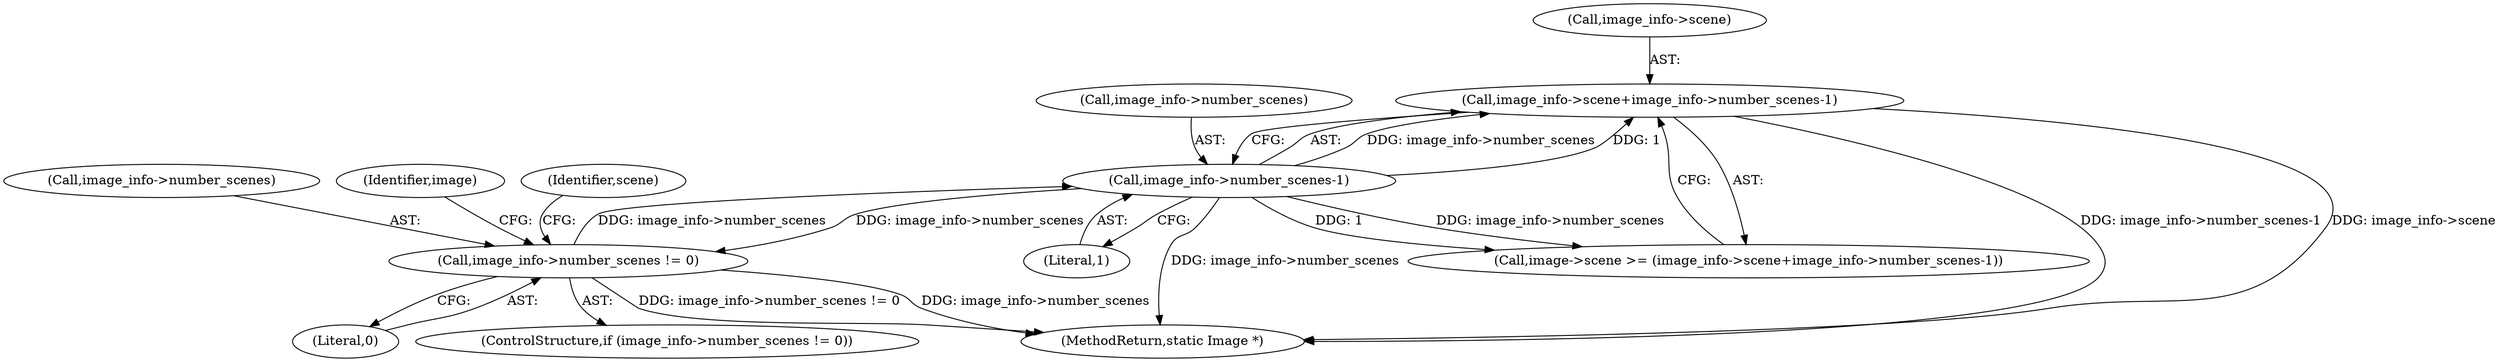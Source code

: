 digraph "0_ImageMagick_f6e9d0d9955e85bdd7540b251cd50d598dacc5e6_8@pointer" {
"1004416" [label="(Call,image_info->scene+image_info->number_scenes-1)"];
"1004420" [label="(Call,image_info->number_scenes-1)"];
"1004406" [label="(Call,image_info->number_scenes != 0)"];
"1004412" [label="(Call,image->scene >= (image_info->scene+image_info->number_scenes-1))"];
"1004407" [label="(Call,image_info->number_scenes)"];
"1004421" [label="(Call,image_info->number_scenes)"];
"1004414" [label="(Identifier,image)"];
"1004563" [label="(MethodReturn,static Image *)"];
"1004424" [label="(Literal,1)"];
"1004410" [label="(Literal,0)"];
"1004417" [label="(Call,image_info->scene)"];
"1004405" [label="(ControlStructure,if (image_info->number_scenes != 0))"];
"1004416" [label="(Call,image_info->scene+image_info->number_scenes-1)"];
"1004420" [label="(Call,image_info->number_scenes-1)"];
"1004428" [label="(Identifier,scene)"];
"1004406" [label="(Call,image_info->number_scenes != 0)"];
"1004416" -> "1004412"  [label="AST: "];
"1004416" -> "1004420"  [label="CFG: "];
"1004417" -> "1004416"  [label="AST: "];
"1004420" -> "1004416"  [label="AST: "];
"1004412" -> "1004416"  [label="CFG: "];
"1004416" -> "1004563"  [label="DDG: image_info->number_scenes-1"];
"1004416" -> "1004563"  [label="DDG: image_info->scene"];
"1004420" -> "1004416"  [label="DDG: image_info->number_scenes"];
"1004420" -> "1004416"  [label="DDG: 1"];
"1004420" -> "1004424"  [label="CFG: "];
"1004421" -> "1004420"  [label="AST: "];
"1004424" -> "1004420"  [label="AST: "];
"1004420" -> "1004563"  [label="DDG: image_info->number_scenes"];
"1004420" -> "1004406"  [label="DDG: image_info->number_scenes"];
"1004420" -> "1004412"  [label="DDG: image_info->number_scenes"];
"1004420" -> "1004412"  [label="DDG: 1"];
"1004406" -> "1004420"  [label="DDG: image_info->number_scenes"];
"1004406" -> "1004405"  [label="AST: "];
"1004406" -> "1004410"  [label="CFG: "];
"1004407" -> "1004406"  [label="AST: "];
"1004410" -> "1004406"  [label="AST: "];
"1004414" -> "1004406"  [label="CFG: "];
"1004428" -> "1004406"  [label="CFG: "];
"1004406" -> "1004563"  [label="DDG: image_info->number_scenes != 0"];
"1004406" -> "1004563"  [label="DDG: image_info->number_scenes"];
}
